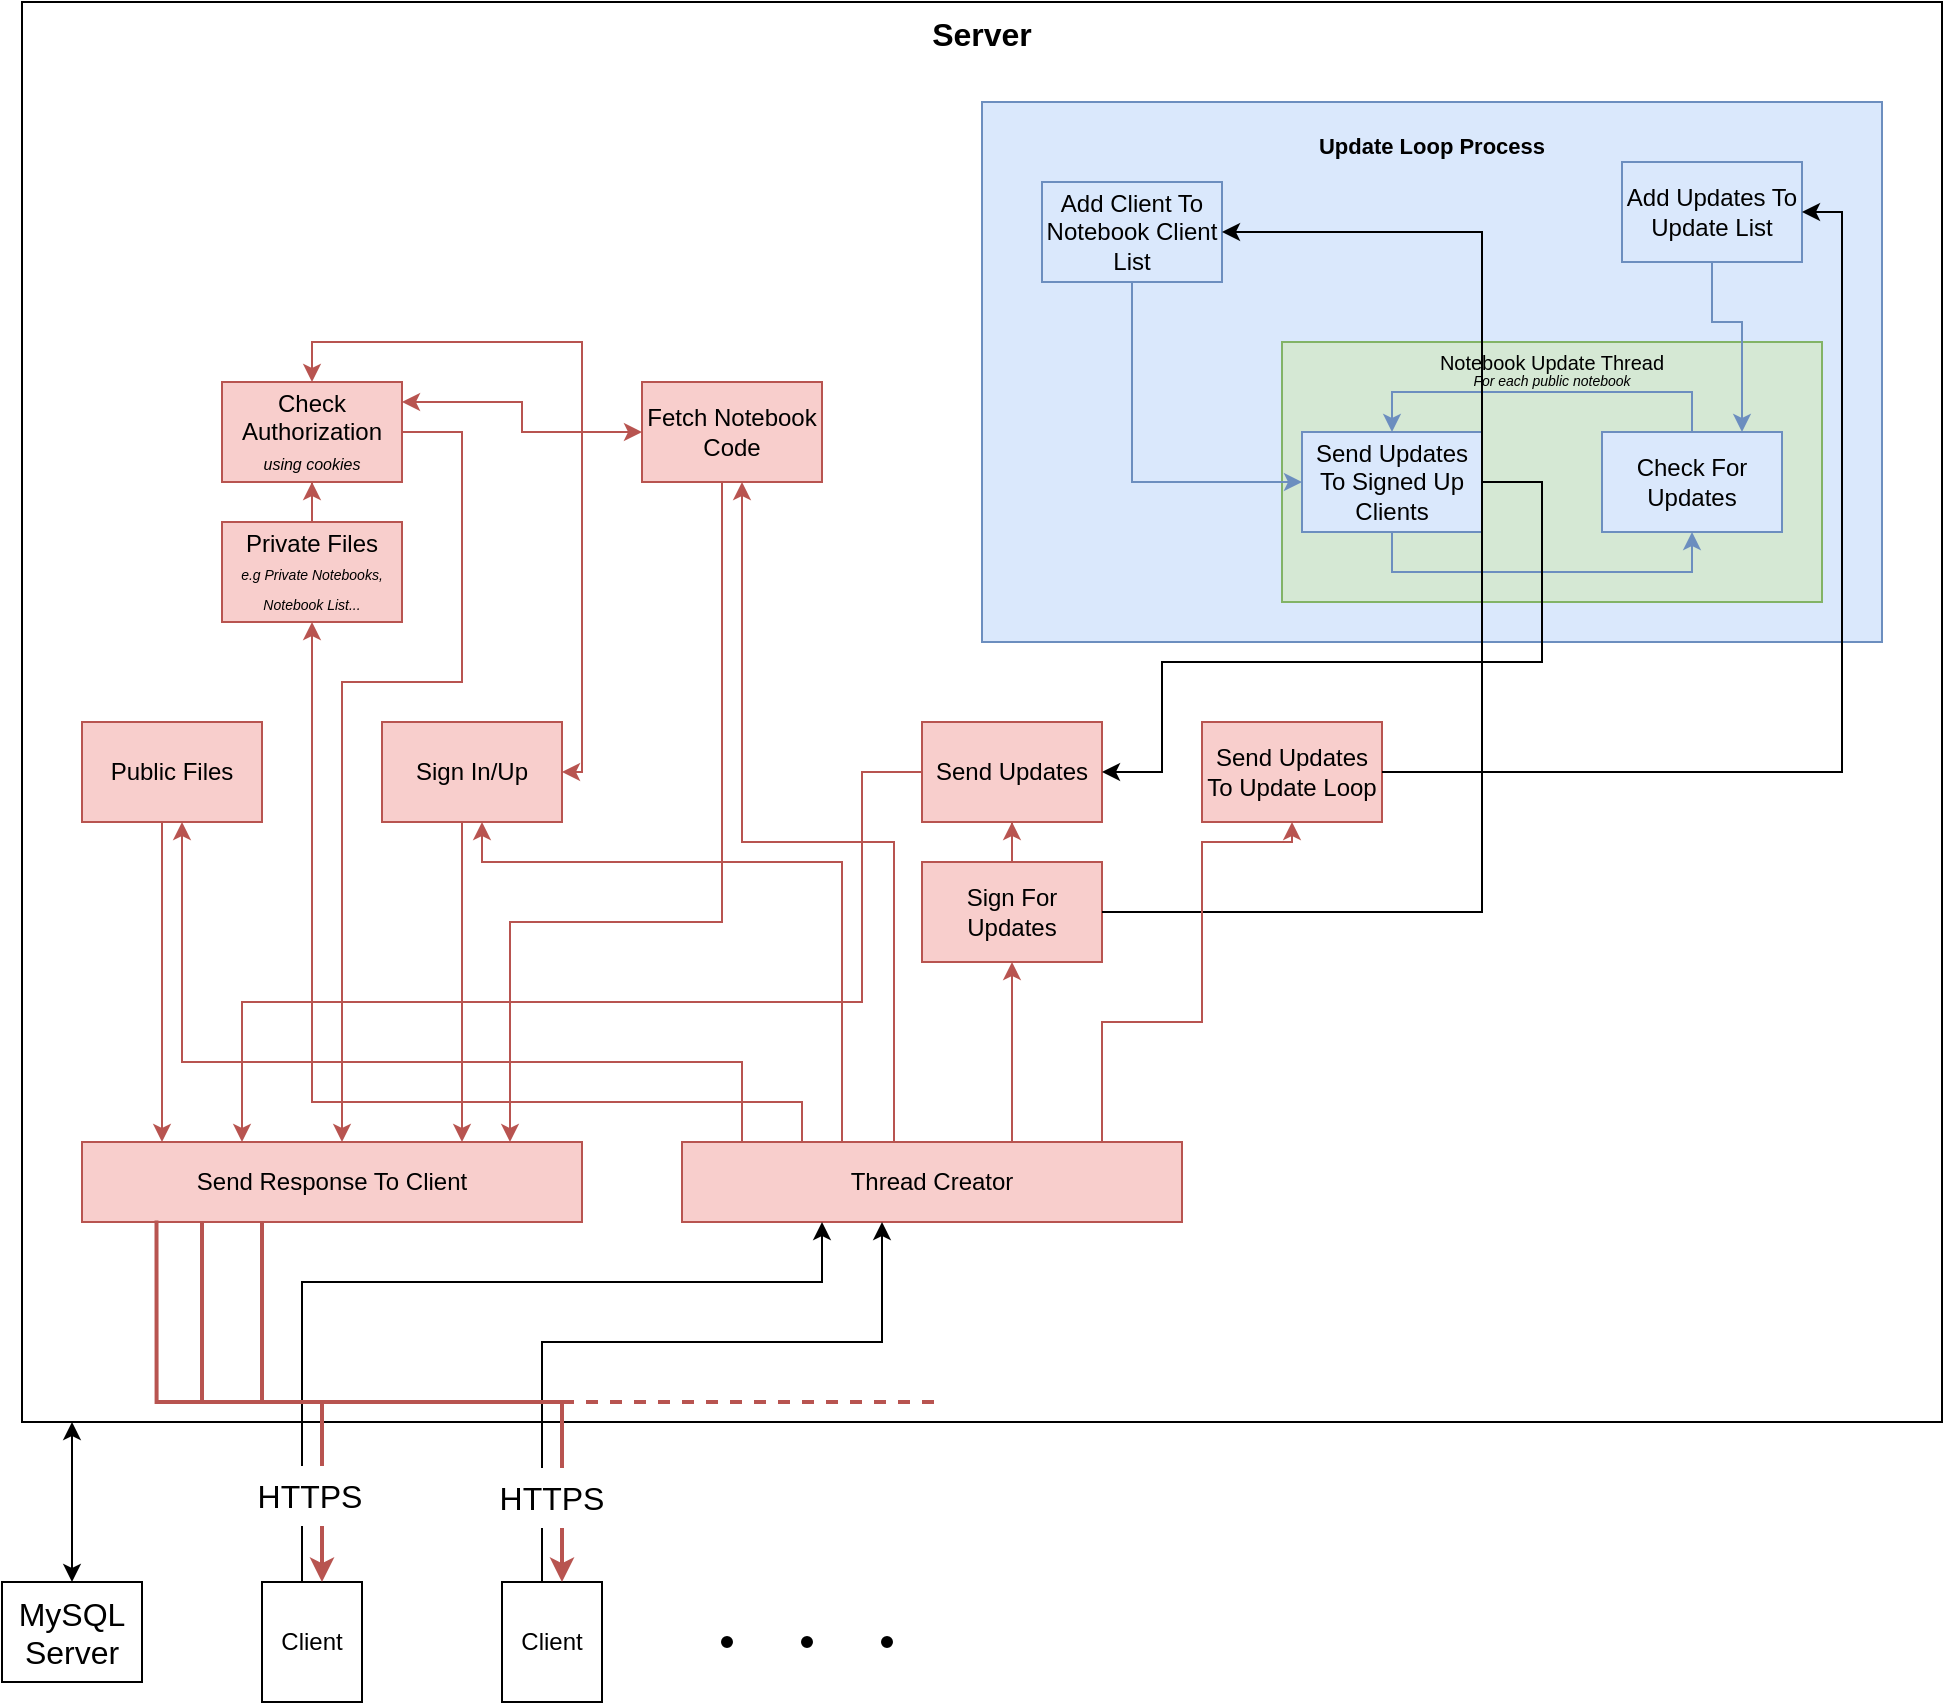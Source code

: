 <mxfile version="18.0.4" type="device" pages="4"><diagram id="Lxhd_D4wM_8DMqZc34gK" name="Main Diagram"><mxGraphModel dx="1422" dy="1862" grid="1" gridSize="10" guides="1" tooltips="1" connect="1" arrows="1" fold="1" page="1" pageScale="1" pageWidth="850" pageHeight="1100" math="0" shadow="0"><root><mxCell id="0"/><mxCell id="1" parent="0"/><mxCell id="CVxLGkxYZ4HPC-WI7mvg-77" value="&lt;font size=&quot;1&quot;&gt;&lt;b style=&quot;font-size: 16px&quot;&gt;Server&lt;/b&gt;&lt;/font&gt;" style="rounded=0;whiteSpace=wrap;html=1;fontSize=7;verticalAlign=top;" parent="1" vertex="1"><mxGeometry x="70" y="-290" width="960" height="710" as="geometry"/></mxCell><mxCell id="CVxLGkxYZ4HPC-WI7mvg-1" value="Send Response To Client" style="whiteSpace=wrap;html=1;fillColor=#f8cecc;strokeColor=#b85450;" parent="1" vertex="1"><mxGeometry x="100" y="280" width="250" height="40" as="geometry"/></mxCell><mxCell id="CVxLGkxYZ4HPC-WI7mvg-51" style="edgeStyle=orthogonalEdgeStyle;rounded=0;orthogonalLoop=1;jettySize=auto;html=1;fontSize=11;startArrow=none;startFill=0;endArrow=classic;endFill=1;fillColor=#f8cecc;strokeColor=#b85450;" parent="1" source="CVxLGkxYZ4HPC-WI7mvg-24" target="CVxLGkxYZ4HPC-WI7mvg-1" edge="1"><mxGeometry relative="1" as="geometry"><Array as="points"><mxPoint x="140" y="200"/><mxPoint x="140" y="200"/></Array></mxGeometry></mxCell><mxCell id="CVxLGkxYZ4HPC-WI7mvg-24" value="Public Files" style="whiteSpace=wrap;html=1;fillColor=#f8cecc;strokeColor=#b85450;" parent="1" vertex="1"><mxGeometry x="100" y="70" width="90" height="50" as="geometry"/></mxCell><mxCell id="CVxLGkxYZ4HPC-WI7mvg-28" style="edgeStyle=orthogonalEdgeStyle;rounded=0;orthogonalLoop=1;jettySize=auto;html=1;startArrow=none;startFill=0;endArrow=classic;endFill=1;fillColor=#f8cecc;strokeColor=#b85450;" parent="1" source="CVxLGkxYZ4HPC-WI7mvg-27" target="CVxLGkxYZ4HPC-WI7mvg-1" edge="1"><mxGeometry relative="1" as="geometry"><mxPoint x="284.51" y="237.6" as="targetPoint"/><Array as="points"><mxPoint x="290" y="140"/><mxPoint x="290" y="140"/></Array></mxGeometry></mxCell><mxCell id="CVxLGkxYZ4HPC-WI7mvg-68" style="edgeStyle=orthogonalEdgeStyle;rounded=0;orthogonalLoop=1;jettySize=auto;html=1;entryX=0.5;entryY=0;entryDx=0;entryDy=0;fontSize=7;startArrow=classic;startFill=1;endArrow=classic;endFill=1;fillColor=#f8cecc;strokeColor=#b85450;" parent="1" source="CVxLGkxYZ4HPC-WI7mvg-27" target="CVxLGkxYZ4HPC-WI7mvg-60" edge="1"><mxGeometry relative="1" as="geometry"><Array as="points"><mxPoint x="350" y="95"/><mxPoint x="350" y="-120"/><mxPoint x="215" y="-120"/></Array></mxGeometry></mxCell><mxCell id="CVxLGkxYZ4HPC-WI7mvg-96" style="edgeStyle=orthogonalEdgeStyle;rounded=0;orthogonalLoop=1;jettySize=auto;html=1;fontSize=16;startArrow=classic;startFill=1;endArrow=none;endFill=0;fillColor=#f8cecc;strokeColor=#b85450;" parent="1" source="CVxLGkxYZ4HPC-WI7mvg-27" target="CVxLGkxYZ4HPC-WI7mvg-90" edge="1"><mxGeometry relative="1" as="geometry"><Array as="points"><mxPoint x="300" y="140"/><mxPoint x="480" y="140"/></Array></mxGeometry></mxCell><mxCell id="CVxLGkxYZ4HPC-WI7mvg-27" value="Sign In/Up" style="whiteSpace=wrap;html=1;fillColor=#f8cecc;strokeColor=#b85450;" parent="1" vertex="1"><mxGeometry x="250" y="70" width="90" height="50" as="geometry"/></mxCell><mxCell id="CVxLGkxYZ4HPC-WI7mvg-30" style="edgeStyle=orthogonalEdgeStyle;rounded=0;orthogonalLoop=1;jettySize=auto;html=1;startArrow=none;startFill=0;endArrow=classic;endFill=1;fillColor=#f8cecc;strokeColor=#b85450;" parent="1" source="CVxLGkxYZ4HPC-WI7mvg-29" target="CVxLGkxYZ4HPC-WI7mvg-1" edge="1"><mxGeometry relative="1" as="geometry"><mxPoint x="320" y="240" as="targetPoint"/><Array as="points"><mxPoint x="420" y="170"/><mxPoint x="314" y="170"/></Array></mxGeometry></mxCell><mxCell id="CVxLGkxYZ4HPC-WI7mvg-95" style="edgeStyle=orthogonalEdgeStyle;rounded=0;orthogonalLoop=1;jettySize=auto;html=1;fontSize=16;startArrow=classic;startFill=1;endArrow=none;endFill=0;fillColor=#f8cecc;strokeColor=#b85450;" parent="1" source="CVxLGkxYZ4HPC-WI7mvg-29" target="CVxLGkxYZ4HPC-WI7mvg-90" edge="1"><mxGeometry relative="1" as="geometry"><Array as="points"><mxPoint x="430" y="130"/><mxPoint x="506" y="130"/></Array></mxGeometry></mxCell><mxCell id="CVxLGkxYZ4HPC-WI7mvg-29" value="Fetch Notebook Code" style="whiteSpace=wrap;html=1;fillColor=#f8cecc;strokeColor=#b85450;" parent="1" vertex="1"><mxGeometry x="380" y="-100" width="90" height="50" as="geometry"/></mxCell><mxCell id="CVxLGkxYZ4HPC-WI7mvg-32" style="edgeStyle=orthogonalEdgeStyle;rounded=0;orthogonalLoop=1;jettySize=auto;html=1;startArrow=classic;startFill=1;endArrow=none;endFill=0;fillColor=#f8cecc;strokeColor=#b85450;" parent="1" source="CVxLGkxYZ4HPC-WI7mvg-31" target="CVxLGkxYZ4HPC-WI7mvg-90" edge="1"><mxGeometry relative="1" as="geometry"><mxPoint x="370" y="319" as="targetPoint"/><Array as="points"><mxPoint x="565" y="260"/><mxPoint x="565" y="260"/></Array></mxGeometry></mxCell><mxCell id="CVxLGkxYZ4HPC-WI7mvg-53" style="edgeStyle=orthogonalEdgeStyle;rounded=0;orthogonalLoop=1;jettySize=auto;html=1;entryX=0.5;entryY=1;entryDx=0;entryDy=0;fontSize=11;startArrow=none;startFill=0;endArrow=classic;endFill=1;fillColor=#f8cecc;strokeColor=#b85450;" parent="1" source="CVxLGkxYZ4HPC-WI7mvg-31" target="CVxLGkxYZ4HPC-WI7mvg-52" edge="1"><mxGeometry relative="1" as="geometry"/></mxCell><mxCell id="CVxLGkxYZ4HPC-WI7mvg-31" value="Sign For Updates" style="whiteSpace=wrap;html=1;strokeColor=#b85450;fillColor=#f8cecc;" parent="1" vertex="1"><mxGeometry x="520" y="140" width="90" height="50" as="geometry"/></mxCell><mxCell id="CVxLGkxYZ4HPC-WI7mvg-43" value="Send Updates To Update Loop" style="whiteSpace=wrap;html=1;fillColor=#f8cecc;strokeColor=#b85450;" parent="1" vertex="1"><mxGeometry x="660" y="70" width="90" height="50" as="geometry"/></mxCell><mxCell id="CVxLGkxYZ4HPC-WI7mvg-55" style="edgeStyle=orthogonalEdgeStyle;rounded=0;orthogonalLoop=1;jettySize=auto;html=1;fontSize=11;startArrow=none;startFill=0;endArrow=classic;endFill=1;fillColor=#f8cecc;strokeColor=#b85450;" parent="1" source="CVxLGkxYZ4HPC-WI7mvg-52" target="CVxLGkxYZ4HPC-WI7mvg-1" edge="1"><mxGeometry relative="1" as="geometry"><mxPoint x="350" y="322" as="targetPoint"/><Array as="points"><mxPoint x="490" y="95"/><mxPoint x="490" y="210"/><mxPoint x="180" y="210"/></Array></mxGeometry></mxCell><mxCell id="CVxLGkxYZ4HPC-WI7mvg-52" value="Send Updates" style="whiteSpace=wrap;html=1;strokeColor=#b85450;fillColor=#f8cecc;" parent="1" vertex="1"><mxGeometry x="520" y="70" width="90" height="50" as="geometry"/></mxCell><mxCell id="CVxLGkxYZ4HPC-WI7mvg-61" style="edgeStyle=orthogonalEdgeStyle;rounded=0;orthogonalLoop=1;jettySize=auto;html=1;entryX=0.5;entryY=1;entryDx=0;entryDy=0;fontSize=11;startArrow=none;startFill=0;endArrow=classic;endFill=1;fillColor=#f8cecc;strokeColor=#b85450;" parent="1" source="CVxLGkxYZ4HPC-WI7mvg-56" target="CVxLGkxYZ4HPC-WI7mvg-60" edge="1"><mxGeometry relative="1" as="geometry"/></mxCell><mxCell id="CVxLGkxYZ4HPC-WI7mvg-56" value="Private Files&lt;br&gt;&lt;div&gt;&lt;i style=&quot;font-size: 7px ; line-height: 1.2&quot;&gt;e.g Private Notebooks, Notebook List...&lt;/i&gt;&lt;/div&gt;" style="whiteSpace=wrap;html=1;strokeColor=#b85450;fillColor=#f8cecc;" parent="1" vertex="1"><mxGeometry x="170" y="-30" width="90" height="50" as="geometry"/></mxCell><mxCell id="CVxLGkxYZ4HPC-WI7mvg-63" style="edgeStyle=orthogonalEdgeStyle;rounded=0;orthogonalLoop=1;jettySize=auto;html=1;fontSize=8;startArrow=none;startFill=0;endArrow=classic;endFill=1;fillColor=#f8cecc;strokeColor=#b85450;" parent="1" source="CVxLGkxYZ4HPC-WI7mvg-60" target="CVxLGkxYZ4HPC-WI7mvg-1" edge="1"><mxGeometry relative="1" as="geometry"><Array as="points"><mxPoint x="290" y="-75"/><mxPoint x="290" y="50"/><mxPoint x="230" y="50"/></Array></mxGeometry></mxCell><mxCell id="CVxLGkxYZ4HPC-WI7mvg-60" value="Check Authorization&lt;br&gt;&lt;font style=&quot;font-size: 8px&quot;&gt;&lt;i&gt;using cookies&lt;/i&gt;&lt;/font&gt;" style="whiteSpace=wrap;html=1;strokeColor=#b85450;fillColor=#f8cecc;" parent="1" vertex="1"><mxGeometry x="170" y="-100" width="90" height="50" as="geometry"/></mxCell><mxCell id="CVxLGkxYZ4HPC-WI7mvg-79" value="" style="group;fillColor=default;" parent="1" vertex="1" connectable="0"><mxGeometry x="550" y="-240" width="450" height="270" as="geometry"/></mxCell><mxCell id="CVxLGkxYZ4HPC-WI7mvg-47" value="&lt;h2 style=&quot;font-size: 11px;&quot;&gt;Update Loop Process&lt;/h2&gt;" style="whiteSpace=wrap;html=1;strokeColor=#6c8ebf;fillColor=#dae8fc;horizontal=1;verticalAlign=top;fontSize=11;" parent="CVxLGkxYZ4HPC-WI7mvg-79" vertex="1"><mxGeometry width="450" height="270" as="geometry"/></mxCell><mxCell id="CVxLGkxYZ4HPC-WI7mvg-71" value="Add Updates To Update List" style="whiteSpace=wrap;html=1;fillColor=#dae8fc;strokeColor=#6c8ebf;" parent="CVxLGkxYZ4HPC-WI7mvg-79" vertex="1"><mxGeometry x="320" y="30" width="90" height="50" as="geometry"/></mxCell><mxCell id="CVxLGkxYZ4HPC-WI7mvg-74" value="" style="group" parent="CVxLGkxYZ4HPC-WI7mvg-79" vertex="1" connectable="0"><mxGeometry x="150" y="120" width="270" height="130" as="geometry"/></mxCell><mxCell id="CVxLGkxYZ4HPC-WI7mvg-72" value="&lt;font style=&quot;line-height: 0.8&quot;&gt;&lt;font size=&quot;1&quot;&gt;Notebook Update Thread&lt;/font&gt;&lt;br&gt;&lt;font style=&quot;font-size: 7px&quot;&gt;&lt;i&gt;For each public notebook&lt;/i&gt;&lt;/font&gt;&lt;/font&gt;" style="whiteSpace=wrap;html=1;fontSize=7;strokeColor=#82b366;fillColor=#d5e8d4;verticalAlign=top;" parent="CVxLGkxYZ4HPC-WI7mvg-74" vertex="1"><mxGeometry width="270" height="130" as="geometry"/></mxCell><mxCell id="CVxLGkxYZ4HPC-WI7mvg-35" value="Send Updates To Signed Up Clients" style="whiteSpace=wrap;html=1;fillColor=#dae8fc;strokeColor=#6c8ebf;" parent="CVxLGkxYZ4HPC-WI7mvg-74" vertex="1"><mxGeometry x="10" y="45" width="90" height="50" as="geometry"/></mxCell><mxCell id="CVxLGkxYZ4HPC-WI7mvg-40" style="edgeStyle=orthogonalEdgeStyle;rounded=0;orthogonalLoop=1;jettySize=auto;html=1;entryX=0.5;entryY=0;entryDx=0;entryDy=0;startArrow=none;startFill=0;endArrow=classic;endFill=1;fillColor=#dae8fc;strokeColor=#6c8ebf;" parent="CVxLGkxYZ4HPC-WI7mvg-74" source="CVxLGkxYZ4HPC-WI7mvg-38" target="CVxLGkxYZ4HPC-WI7mvg-35" edge="1"><mxGeometry relative="1" as="geometry"><Array as="points"><mxPoint x="205" y="25"/><mxPoint x="55" y="25"/></Array></mxGeometry></mxCell><mxCell id="CVxLGkxYZ4HPC-WI7mvg-38" value="Check For Updates" style="whiteSpace=wrap;html=1;fillColor=#dae8fc;strokeColor=#6c8ebf;" parent="CVxLGkxYZ4HPC-WI7mvg-74" vertex="1"><mxGeometry x="160" y="45" width="90" height="50" as="geometry"/></mxCell><mxCell id="CVxLGkxYZ4HPC-WI7mvg-39" style="edgeStyle=orthogonalEdgeStyle;rounded=0;orthogonalLoop=1;jettySize=auto;html=1;entryX=0.5;entryY=1;entryDx=0;entryDy=0;startArrow=none;startFill=0;endArrow=classic;endFill=1;fillColor=#dae8fc;strokeColor=#6c8ebf;" parent="CVxLGkxYZ4HPC-WI7mvg-74" source="CVxLGkxYZ4HPC-WI7mvg-35" target="CVxLGkxYZ4HPC-WI7mvg-38" edge="1"><mxGeometry relative="1" as="geometry"><Array as="points"><mxPoint x="55" y="115"/><mxPoint x="205" y="115"/></Array></mxGeometry></mxCell><mxCell id="CVxLGkxYZ4HPC-WI7mvg-73" style="edgeStyle=orthogonalEdgeStyle;rounded=0;orthogonalLoop=1;jettySize=auto;html=1;fontSize=7;startArrow=none;startFill=0;endArrow=classic;endFill=1;fillColor=#dae8fc;strokeColor=#6c8ebf;" parent="CVxLGkxYZ4HPC-WI7mvg-79" source="CVxLGkxYZ4HPC-WI7mvg-71" target="CVxLGkxYZ4HPC-WI7mvg-38" edge="1"><mxGeometry relative="1" as="geometry"><Array as="points"><mxPoint x="365" y="110"/><mxPoint x="380" y="110"/></Array></mxGeometry></mxCell><mxCell id="CVxLGkxYZ4HPC-WI7mvg-76" style="edgeStyle=orthogonalEdgeStyle;rounded=0;orthogonalLoop=1;jettySize=auto;html=1;entryX=0;entryY=0.5;entryDx=0;entryDy=0;fontSize=7;startArrow=none;startFill=0;endArrow=classic;endFill=1;fillColor=#dae8fc;strokeColor=#6c8ebf;" parent="CVxLGkxYZ4HPC-WI7mvg-79" source="CVxLGkxYZ4HPC-WI7mvg-75" target="CVxLGkxYZ4HPC-WI7mvg-35" edge="1"><mxGeometry relative="1" as="geometry"><Array as="points"><mxPoint x="75" y="190"/></Array></mxGeometry></mxCell><mxCell id="CVxLGkxYZ4HPC-WI7mvg-75" value="Add Client To Notebook Client List" style="whiteSpace=wrap;html=1;fillColor=#dae8fc;strokeColor=#6c8ebf;" parent="CVxLGkxYZ4HPC-WI7mvg-79" vertex="1"><mxGeometry x="30" y="40" width="90" height="50" as="geometry"/></mxCell><mxCell id="CVxLGkxYZ4HPC-WI7mvg-49" style="edgeStyle=orthogonalEdgeStyle;rounded=0;orthogonalLoop=1;jettySize=auto;html=1;startArrow=none;startFill=0;endArrow=classic;endFill=1;" parent="1" source="CVxLGkxYZ4HPC-WI7mvg-43" target="CVxLGkxYZ4HPC-WI7mvg-71" edge="1"><mxGeometry relative="1" as="geometry"><Array as="points"><mxPoint x="980" y="95"/><mxPoint x="980" y="-185"/></Array></mxGeometry></mxCell><mxCell id="CVxLGkxYZ4HPC-WI7mvg-48" style="edgeStyle=orthogonalEdgeStyle;rounded=0;orthogonalLoop=1;jettySize=auto;html=1;startArrow=none;startFill=0;endArrow=classic;endFill=1;" parent="1" source="CVxLGkxYZ4HPC-WI7mvg-31" target="CVxLGkxYZ4HPC-WI7mvg-75" edge="1"><mxGeometry relative="1" as="geometry"><mxPoint x="660" y="290" as="targetPoint"/><Array as="points"><mxPoint x="800" y="165"/></Array></mxGeometry></mxCell><mxCell id="CVxLGkxYZ4HPC-WI7mvg-69" style="edgeStyle=orthogonalEdgeStyle;rounded=0;orthogonalLoop=1;jettySize=auto;html=1;entryX=1;entryY=0.5;entryDx=0;entryDy=0;fontSize=7;startArrow=none;startFill=0;endArrow=classic;endFill=1;" parent="1" source="CVxLGkxYZ4HPC-WI7mvg-35" target="CVxLGkxYZ4HPC-WI7mvg-52" edge="1"><mxGeometry relative="1" as="geometry"><Array as="points"><mxPoint x="830" y="-50"/><mxPoint x="830" y="40"/><mxPoint x="640" y="40"/><mxPoint x="640" y="95"/></Array></mxGeometry></mxCell><mxCell id="CVxLGkxYZ4HPC-WI7mvg-83" value="" style="group" parent="1" vertex="1" connectable="0"><mxGeometry x="190" y="500" width="315" height="60" as="geometry"/></mxCell><mxCell id="CVxLGkxYZ4HPC-WI7mvg-5" value="Client" style="whiteSpace=wrap;html=1;" parent="CVxLGkxYZ4HPC-WI7mvg-83" vertex="1"><mxGeometry width="50" height="60" as="geometry"/></mxCell><mxCell id="CVxLGkxYZ4HPC-WI7mvg-8" value="Client" style="whiteSpace=wrap;html=1;" parent="CVxLGkxYZ4HPC-WI7mvg-83" vertex="1"><mxGeometry x="120" width="50" height="60" as="geometry"/></mxCell><mxCell id="CVxLGkxYZ4HPC-WI7mvg-10" value="" style="ellipse;whiteSpace=wrap;html=1;fillColor=#000000;" parent="CVxLGkxYZ4HPC-WI7mvg-83" vertex="1"><mxGeometry x="230" y="27.5" width="5" height="5" as="geometry"/></mxCell><mxCell id="CVxLGkxYZ4HPC-WI7mvg-11" value="" style="ellipse;whiteSpace=wrap;html=1;fillColor=#000000;" parent="CVxLGkxYZ4HPC-WI7mvg-83" vertex="1"><mxGeometry x="270" y="27.5" width="5" height="5" as="geometry"/></mxCell><mxCell id="CVxLGkxYZ4HPC-WI7mvg-12" value="" style="ellipse;whiteSpace=wrap;html=1;fillColor=#000000;" parent="CVxLGkxYZ4HPC-WI7mvg-83" vertex="1"><mxGeometry x="310" y="27.5" width="5" height="5" as="geometry"/></mxCell><mxCell id="CVxLGkxYZ4HPC-WI7mvg-88" style="edgeStyle=orthogonalEdgeStyle;rounded=0;orthogonalLoop=1;jettySize=auto;html=1;fontSize=16;startArrow=classic;startFill=1;endArrow=classic;endFill=1;fillColor=#f8cecc;strokeColor=#b85450;" parent="1" source="CVxLGkxYZ4HPC-WI7mvg-29" target="CVxLGkxYZ4HPC-WI7mvg-60" edge="1"><mxGeometry relative="1" as="geometry"><Array as="points"><mxPoint x="320" y="-75"/><mxPoint x="320" y="-90"/></Array></mxGeometry></mxCell><mxCell id="CVxLGkxYZ4HPC-WI7mvg-97" style="edgeStyle=orthogonalEdgeStyle;rounded=0;orthogonalLoop=1;jettySize=auto;html=1;entryX=0.5;entryY=1;entryDx=0;entryDy=0;fontSize=16;startArrow=none;startFill=0;endArrow=classic;endFill=1;fillColor=#f8cecc;strokeColor=#b85450;" parent="1" source="CVxLGkxYZ4HPC-WI7mvg-90" target="CVxLGkxYZ4HPC-WI7mvg-56" edge="1"><mxGeometry relative="1" as="geometry"><Array as="points"><mxPoint x="460" y="260"/><mxPoint x="215" y="260"/></Array></mxGeometry></mxCell><mxCell id="CVxLGkxYZ4HPC-WI7mvg-102" style="edgeStyle=orthogonalEdgeStyle;rounded=0;orthogonalLoop=1;jettySize=auto;html=1;fontSize=16;startArrow=none;startFill=0;endArrow=classic;endFill=1;strokeWidth=1;strokeColor=#b85450;fillColor=#f8cecc;" parent="1" source="CVxLGkxYZ4HPC-WI7mvg-90" target="CVxLGkxYZ4HPC-WI7mvg-24" edge="1"><mxGeometry relative="1" as="geometry"><Array as="points"><mxPoint x="430" y="240"/><mxPoint x="150" y="240"/></Array></mxGeometry></mxCell><mxCell id="CVxLGkxYZ4HPC-WI7mvg-90" value="Thread Creator" style="whiteSpace=wrap;html=1;fillColor=#f8cecc;strokeColor=#b85450;" parent="1" vertex="1"><mxGeometry x="400" y="280" width="250" height="40" as="geometry"/></mxCell><mxCell id="CVxLGkxYZ4HPC-WI7mvg-91" style="edgeStyle=orthogonalEdgeStyle;rounded=0;orthogonalLoop=1;jettySize=auto;html=1;fontSize=16;startArrow=none;startFill=0;endArrow=classic;endFill=1;" parent="1" source="CVxLGkxYZ4HPC-WI7mvg-8" target="CVxLGkxYZ4HPC-WI7mvg-90" edge="1"><mxGeometry relative="1" as="geometry"><Array as="points"><mxPoint x="330" y="380"/><mxPoint x="500" y="380"/></Array></mxGeometry></mxCell><mxCell id="CVxLGkxYZ4HPC-WI7mvg-92" style="edgeStyle=orthogonalEdgeStyle;rounded=0;orthogonalLoop=1;jettySize=auto;html=1;fontSize=16;startArrow=none;startFill=0;endArrow=classic;endFill=1;" parent="1" source="CVxLGkxYZ4HPC-WI7mvg-5" target="CVxLGkxYZ4HPC-WI7mvg-90" edge="1"><mxGeometry relative="1" as="geometry"><Array as="points"><mxPoint x="210" y="350"/><mxPoint x="470" y="350"/></Array></mxGeometry></mxCell><mxCell id="CVxLGkxYZ4HPC-WI7mvg-93" style="edgeStyle=orthogonalEdgeStyle;rounded=0;orthogonalLoop=1;jettySize=auto;html=1;entryX=0.149;entryY=0.982;entryDx=0;entryDy=0;entryPerimeter=0;fontSize=16;startArrow=classic;startFill=1;endArrow=none;endFill=0;fillColor=#f8cecc;strokeColor=#b85450;strokeWidth=2;" parent="1" source="CVxLGkxYZ4HPC-WI7mvg-5" target="CVxLGkxYZ4HPC-WI7mvg-1" edge="1"><mxGeometry relative="1" as="geometry"><Array as="points"><mxPoint x="220" y="410"/><mxPoint x="137" y="410"/></Array></mxGeometry></mxCell><mxCell id="CVxLGkxYZ4HPC-WI7mvg-94" style="edgeStyle=orthogonalEdgeStyle;rounded=0;orthogonalLoop=1;jettySize=auto;html=1;fontSize=16;startArrow=classic;startFill=1;endArrow=none;endFill=0;fillColor=#f8cecc;strokeColor=#b85450;strokeWidth=2;" parent="1" source="CVxLGkxYZ4HPC-WI7mvg-8" target="CVxLGkxYZ4HPC-WI7mvg-1" edge="1"><mxGeometry relative="1" as="geometry"><Array as="points"><mxPoint x="340" y="410"/><mxPoint x="160" y="410"/></Array></mxGeometry></mxCell><mxCell id="CVxLGkxYZ4HPC-WI7mvg-44" style="edgeStyle=orthogonalEdgeStyle;rounded=0;orthogonalLoop=1;jettySize=auto;html=1;entryX=0.5;entryY=1;entryDx=0;entryDy=0;startArrow=none;startFill=0;endArrow=classic;endFill=1;fillColor=#f8cecc;strokeColor=#b85450;" parent="1" source="CVxLGkxYZ4HPC-WI7mvg-90" target="CVxLGkxYZ4HPC-WI7mvg-43" edge="1"><mxGeometry relative="1" as="geometry"><Array as="points"><mxPoint x="610" y="220"/><mxPoint x="660" y="220"/><mxPoint x="660" y="130"/><mxPoint x="705" y="130"/></Array></mxGeometry></mxCell><mxCell id="CVxLGkxYZ4HPC-WI7mvg-100" value="" style="group" parent="1" vertex="1" connectable="0"><mxGeometry x="190" y="410" width="280" as="geometry"/></mxCell><mxCell id="CVxLGkxYZ4HPC-WI7mvg-98" style="edgeStyle=orthogonalEdgeStyle;rounded=0;orthogonalLoop=1;jettySize=auto;html=1;fontSize=16;startArrow=none;startFill=0;endArrow=none;endFill=0;fillColor=#f8cecc;strokeColor=#b85450;dashed=1;strokeWidth=2;" parent="CVxLGkxYZ4HPC-WI7mvg-100" source="CVxLGkxYZ4HPC-WI7mvg-1" edge="1"><mxGeometry relative="1" as="geometry"><mxPoint x="336" y="5" as="targetPoint"/><Array as="points"><mxPoint/></Array></mxGeometry></mxCell><mxCell id="CVxLGkxYZ4HPC-WI7mvg-99" style="edgeStyle=orthogonalEdgeStyle;rounded=0;orthogonalLoop=1;jettySize=auto;html=1;fontSize=16;startArrow=none;startFill=0;endArrow=none;endFill=0;fillColor=#f8cecc;strokeColor=#b85450;strokeWidth=2;" parent="CVxLGkxYZ4HPC-WI7mvg-100" source="CVxLGkxYZ4HPC-WI7mvg-1" edge="1"><mxGeometry relative="1" as="geometry"><mxPoint as="targetPoint"/><Array as="points"><mxPoint/></Array></mxGeometry></mxCell><mxCell id="CVxLGkxYZ4HPC-WI7mvg-104" style="edgeStyle=orthogonalEdgeStyle;rounded=0;orthogonalLoop=1;jettySize=auto;html=1;fontSize=16;startArrow=classic;startFill=1;endArrow=classic;endFill=1;strokeColor=default;strokeWidth=1;" parent="1" source="CVxLGkxYZ4HPC-WI7mvg-103" target="CVxLGkxYZ4HPC-WI7mvg-77" edge="1"><mxGeometry relative="1" as="geometry"><Array as="points"><mxPoint x="95" y="430"/><mxPoint x="95" y="430"/></Array></mxGeometry></mxCell><mxCell id="CVxLGkxYZ4HPC-WI7mvg-103" value="MySQL Server" style="whiteSpace=wrap;html=1;fontSize=16;strokeColor=default;fillColor=default;gradientColor=none;verticalAlign=top;" parent="1" vertex="1"><mxGeometry x="60" y="500" width="70" height="50" as="geometry"/></mxCell><mxCell id="CVxLGkxYZ4HPC-WI7mvg-105" value="HTTPS" style="text;html=1;align=center;verticalAlign=middle;whiteSpace=wrap;rounded=0;fontSize=16;fillColor=default;" parent="1" vertex="1"><mxGeometry x="184" y="442" width="60" height="30" as="geometry"/></mxCell><mxCell id="CVxLGkxYZ4HPC-WI7mvg-108" value="HTTPS" style="text;html=1;align=center;verticalAlign=middle;whiteSpace=wrap;rounded=0;fontSize=16;fillColor=default;" parent="1" vertex="1"><mxGeometry x="305" y="443" width="60" height="30" as="geometry"/></mxCell></root></mxGraphModel></diagram><diagram id="_B4etskx41ttVewvnoS1" name="SQL Server"><mxGraphModel dx="1422" dy="754" grid="1" gridSize="10" guides="1" tooltips="1" connect="1" arrows="1" fold="1" page="1" pageScale="1" pageWidth="850" pageHeight="1100" math="0" shadow="0"><root><mxCell id="xgKcaxjBJ06khocauAh6-0"/><mxCell id="xgKcaxjBJ06khocauAh6-1" parent="xgKcaxjBJ06khocauAh6-0"/><mxCell id="xgKcaxjBJ06khocauAh6-2" value="&lt;b&gt;MySQL Database&lt;/b&gt;" style="rounded=0;whiteSpace=wrap;html=1;fontSize=16;strokeColor=default;fillColor=default;gradientColor=none;verticalAlign=top;" vertex="1" parent="xgKcaxjBJ06khocauAh6-1"><mxGeometry x="110" y="150" width="990" height="510" as="geometry"/></mxCell><mxCell id="xgKcaxjBJ06khocauAh6-15" value="" style="group" vertex="1" connectable="0" parent="xgKcaxjBJ06khocauAh6-1"><mxGeometry x="150" y="220" width="330" height="380" as="geometry"/></mxCell><mxCell id="xgKcaxjBJ06khocauAh6-4" value="" style="shape=internalStorage;whiteSpace=wrap;html=1;backgroundOutline=1;fontSize=16;strokeColor=default;fillColor=default;gradientColor=none;dx=60;dy=30;rounded=0;" vertex="1" parent="xgKcaxjBJ06khocauAh6-15"><mxGeometry width="330" height="380" as="geometry"/></mxCell><mxCell id="xgKcaxjBJ06khocauAh6-5" value="&lt;u&gt;&lt;b&gt;Users&lt;/b&gt;&lt;/u&gt;" style="text;html=1;strokeColor=none;fillColor=none;align=center;verticalAlign=middle;whiteSpace=wrap;rounded=0;fontSize=16;" vertex="1" parent="xgKcaxjBJ06khocauAh6-15"><mxGeometry width="60" height="30" as="geometry"/></mxCell><mxCell id="xgKcaxjBJ06khocauAh6-7" value="" style="endArrow=none;html=1;rounded=0;fontSize=16;strokeColor=default;strokeWidth=1;" edge="1" parent="xgKcaxjBJ06khocauAh6-15"><mxGeometry width="50" height="50" relative="1" as="geometry"><mxPoint x="126" y="380" as="sourcePoint"/><mxPoint x="126" as="targetPoint"/><Array as="points"/></mxGeometry></mxCell><mxCell id="xgKcaxjBJ06khocauAh6-8" value="ID" style="text;html=1;strokeColor=none;fillColor=none;align=center;verticalAlign=middle;whiteSpace=wrap;rounded=0;fontSize=16;" vertex="1" parent="xgKcaxjBJ06khocauAh6-15"><mxGeometry x="60" width="60" height="30" as="geometry"/></mxCell><mxCell id="xgKcaxjBJ06khocauAh6-9" value="Username" style="text;html=1;strokeColor=none;fillColor=none;align=center;verticalAlign=middle;whiteSpace=wrap;rounded=0;fontSize=16;" vertex="1" parent="xgKcaxjBJ06khocauAh6-15"><mxGeometry x="140" width="60" height="30" as="geometry"/></mxCell><mxCell id="xgKcaxjBJ06khocauAh6-11" style="edgeStyle=orthogonalEdgeStyle;rounded=0;orthogonalLoop=1;jettySize=auto;html=1;fontSize=16;startArrow=none;startFill=0;endArrow=none;endFill=0;strokeColor=default;strokeWidth=1;" edge="1" parent="xgKcaxjBJ06khocauAh6-15"><mxGeometry relative="1" as="geometry"><mxPoint x="220" as="sourcePoint"/><mxPoint x="220" y="380" as="targetPoint"/><Array as="points"><mxPoint x="220"/><mxPoint x="220" y="380"/></Array></mxGeometry></mxCell><mxCell id="xgKcaxjBJ06khocauAh6-12" value="Password" style="text;html=1;strokeColor=none;fillColor=none;align=center;verticalAlign=middle;whiteSpace=wrap;rounded=0;fontSize=16;" vertex="1" parent="xgKcaxjBJ06khocauAh6-15"><mxGeometry x="245" width="60" height="30" as="geometry"/></mxCell><mxCell id="xgKcaxjBJ06khocauAh6-18" style="edgeStyle=orthogonalEdgeStyle;rounded=0;orthogonalLoop=1;jettySize=auto;html=1;fontSize=16;startArrow=none;startFill=0;endArrow=none;endFill=0;strokeColor=default;strokeWidth=1;" edge="1" parent="xgKcaxjBJ06khocauAh6-15"><mxGeometry relative="1" as="geometry"><mxPoint y="70" as="sourcePoint"/><mxPoint x="330" y="70" as="targetPoint"/><Array as="points"><mxPoint y="60"/><mxPoint x="330" y="60"/></Array></mxGeometry></mxCell><mxCell id="xgKcaxjBJ06khocauAh6-19" value="1" style="text;html=1;strokeColor=none;fillColor=none;align=center;verticalAlign=middle;whiteSpace=wrap;rounded=0;fontSize=16;" vertex="1" parent="xgKcaxjBJ06khocauAh6-15"><mxGeometry x="60" y="30" width="60" height="30" as="geometry"/></mxCell><mxCell id="xgKcaxjBJ06khocauAh6-16" value="" style="shape=internalStorage;whiteSpace=wrap;html=1;backgroundOutline=1;rounded=0;fontSize=16;strokeColor=default;fillColor=default;gradientColor=none;dx=110;dy=30;" vertex="1" parent="xgKcaxjBJ06khocauAh6-1"><mxGeometry x="540" y="220" width="500" height="380" as="geometry"/></mxCell><mxCell id="xgKcaxjBJ06khocauAh6-17" value="Notebooks" style="text;html=1;strokeColor=none;fillColor=none;align=center;verticalAlign=middle;whiteSpace=wrap;rounded=0;fontSize=16;fontStyle=5" vertex="1" parent="xgKcaxjBJ06khocauAh6-1"><mxGeometry x="550" y="220" width="90" height="30" as="geometry"/></mxCell></root></mxGraphModel></diagram><diagram id="lABA2Y0ViakJVVQ3nWSt" name="Class Diagram Old"><mxGraphModel dx="813" dy="435" grid="1" gridSize="10" guides="1" tooltips="1" connect="1" arrows="1" fold="1" page="1" pageScale="1" pageWidth="850" pageHeight="1100" math="0" shadow="0"><root><mxCell id="0"/><mxCell id="1" parent="0"/><mxCell id="wdxk8h2Vng6ZeQHqdTnk-1" value="Server" style="whiteSpace=wrap;html=1;aspect=fixed;" parent="1" vertex="1"><mxGeometry x="480" y="70" width="50" height="50" as="geometry"/></mxCell><mxCell id="wdxk8h2Vng6ZeQHqdTnk-15" style="edgeStyle=orthogonalEdgeStyle;rounded=0;orthogonalLoop=1;jettySize=auto;html=1;" parent="1" source="wdxk8h2Vng6ZeQHqdTnk-8" target="wdxk8h2Vng6ZeQHqdTnk-1" edge="1"><mxGeometry relative="1" as="geometry"><Array as="points"><mxPoint x="505" y="140"/><mxPoint x="505" y="140"/></Array></mxGeometry></mxCell><mxCell id="wdxk8h2Vng6ZeQHqdTnk-8" value="SQL Class" style="whiteSpace=wrap;html=1;aspect=fixed;" parent="1" vertex="1"><mxGeometry x="480" y="160" width="50" height="50" as="geometry"/></mxCell><mxCell id="wdxk8h2Vng6ZeQHqdTnk-13" style="edgeStyle=orthogonalEdgeStyle;rounded=0;orthogonalLoop=1;jettySize=auto;html=1;" parent="1" source="wdxk8h2Vng6ZeQHqdTnk-9" target="wdxk8h2Vng6ZeQHqdTnk-1" edge="1"><mxGeometry relative="1" as="geometry"><Array as="points"><mxPoint x="265" y="140"/><mxPoint x="505" y="140"/></Array></mxGeometry></mxCell><mxCell id="wdxk8h2Vng6ZeQHqdTnk-9" value="Console&amp;nbsp; I/O Thread" style="whiteSpace=wrap;html=1;aspect=fixed;" parent="1" vertex="1"><mxGeometry x="240" y="160" width="50" height="50" as="geometry"/></mxCell><mxCell id="wdxk8h2Vng6ZeQHqdTnk-14" style="edgeStyle=orthogonalEdgeStyle;rounded=0;orthogonalLoop=1;jettySize=auto;html=1;" parent="1" source="wdxk8h2Vng6ZeQHqdTnk-10" target="wdxk8h2Vng6ZeQHqdTnk-1" edge="1"><mxGeometry relative="1" as="geometry"><Array as="points"><mxPoint x="385" y="140"/><mxPoint x="505" y="140"/></Array></mxGeometry></mxCell><mxCell id="wdxk8h2Vng6ZeQHqdTnk-10" value="Clients" style="whiteSpace=wrap;html=1;aspect=fixed;" parent="1" vertex="1"><mxGeometry x="360" y="160" width="50" height="50" as="geometry"/></mxCell><mxCell id="wdxk8h2Vng6ZeQHqdTnk-18" style="edgeStyle=orthogonalEdgeStyle;rounded=0;orthogonalLoop=1;jettySize=auto;html=1;" parent="1" source="wdxk8h2Vng6ZeQHqdTnk-17" target="wdxk8h2Vng6ZeQHqdTnk-1" edge="1"><mxGeometry relative="1" as="geometry"><Array as="points"><mxPoint x="625" y="140"/><mxPoint x="505" y="140"/></Array></mxGeometry></mxCell><mxCell id="wdxk8h2Vng6ZeQHqdTnk-19" style="edgeStyle=orthogonalEdgeStyle;rounded=0;orthogonalLoop=1;jettySize=auto;html=1;startArrow=classic;startFill=1;" parent="1" source="wdxk8h2Vng6ZeQHqdTnk-17" edge="1"><mxGeometry relative="1" as="geometry"><mxPoint x="700" y="185" as="targetPoint"/></mxGeometry></mxCell><mxCell id="wdxk8h2Vng6ZeQHqdTnk-17" value="&lt;p style=&quot;line-height: 0.8&quot;&gt;Update Queues&lt;br&gt;&lt;font style=&quot;font-size: 7px&quot;&gt;&lt;i style=&quot;line-height: 0.8&quot;&gt;Clients and changes&lt;/i&gt;&lt;/font&gt;&lt;/p&gt;" style="whiteSpace=wrap;html=1;aspect=fixed;" parent="1" vertex="1"><mxGeometry x="600" y="160" width="50" height="50" as="geometry"/></mxCell><mxCell id="wdxk8h2Vng6ZeQHqdTnk-21" value="" style="edgeStyle=orthogonalEdgeStyle;rounded=0;orthogonalLoop=1;jettySize=auto;html=1;fontSize=7;startArrow=classic;startFill=1;" parent="1" source="wdxk8h2Vng6ZeQHqdTnk-20" target="wdxk8h2Vng6ZeQHqdTnk-17" edge="1"><mxGeometry relative="1" as="geometry"/></mxCell><mxCell id="wdxk8h2Vng6ZeQHqdTnk-20" value="Update Process Loop" style="whiteSpace=wrap;html=1;aspect=fixed;" parent="1" vertex="1"><mxGeometry x="700" y="160" width="50" height="50" as="geometry"/></mxCell><mxCell id="wdxk8h2Vng6ZeQHqdTnk-24" style="edgeStyle=orthogonalEdgeStyle;rounded=0;orthogonalLoop=1;jettySize=auto;html=1;fontSize=10;startArrow=none;startFill=0;" parent="1" source="wdxk8h2Vng6ZeQHqdTnk-23" target="wdxk8h2Vng6ZeQHqdTnk-20" edge="1"><mxGeometry relative="1" as="geometry"><Array as="points"><mxPoint x="725" y="230"/><mxPoint x="725" y="230"/></Array></mxGeometry></mxCell><mxCell id="wdxk8h2Vng6ZeQHqdTnk-23" value="&lt;font style=&quot;font-size: 10px&quot;&gt;Notebooks&lt;/font&gt;" style="whiteSpace=wrap;html=1;aspect=fixed;" parent="1" vertex="1"><mxGeometry x="700" y="250" width="50" height="50" as="geometry"/></mxCell><mxCell id="wdxk8h2Vng6ZeQHqdTnk-26" style="edgeStyle=orthogonalEdgeStyle;rounded=0;orthogonalLoop=1;jettySize=auto;html=1;fontSize=10;startArrow=none;startFill=0;" parent="1" source="wdxk8h2Vng6ZeQHqdTnk-25" target="wdxk8h2Vng6ZeQHqdTnk-20" edge="1"><mxGeometry relative="1" as="geometry"><Array as="points"><mxPoint x="825" y="230"/><mxPoint x="725" y="230"/></Array></mxGeometry></mxCell><mxCell id="wdxk8h2Vng6ZeQHqdTnk-25" value="Changes" style="whiteSpace=wrap;html=1;aspect=fixed;" parent="1" vertex="1"><mxGeometry x="800" y="250" width="50" height="50" as="geometry"/></mxCell><mxCell id="wdxk8h2Vng6ZeQHqdTnk-28" style="edgeStyle=orthogonalEdgeStyle;rounded=0;orthogonalLoop=1;jettySize=auto;html=1;fontSize=10;startArrow=none;startFill=0;" parent="1" source="wdxk8h2Vng6ZeQHqdTnk-27" target="wdxk8h2Vng6ZeQHqdTnk-8" edge="1"><mxGeometry relative="1" as="geometry"/></mxCell><mxCell id="wdxk8h2Vng6ZeQHqdTnk-27" value="Database Cursor" style="whiteSpace=wrap;html=1;aspect=fixed;" parent="1" vertex="1"><mxGeometry x="480" y="250" width="50" height="50" as="geometry"/></mxCell><mxCell id="wdxk8h2Vng6ZeQHqdTnk-30" style="edgeStyle=orthogonalEdgeStyle;rounded=0;orthogonalLoop=1;jettySize=auto;html=1;fontSize=11;startArrow=none;startFill=0;" parent="1" source="wdxk8h2Vng6ZeQHqdTnk-29" target="wdxk8h2Vng6ZeQHqdTnk-8" edge="1"><mxGeometry relative="1" as="geometry"><Array as="points"><mxPoint x="615" y="230"/><mxPoint x="505" y="230"/></Array></mxGeometry></mxCell><mxCell id="wdxk8h2Vng6ZeQHqdTnk-29" value="&lt;font style=&quot;font-size: 11px&quot;&gt;Database&lt;/font&gt;" style="whiteSpace=wrap;html=1;aspect=fixed;" parent="1" vertex="1"><mxGeometry x="600" y="250" width="50" height="50" as="geometry"/></mxCell><mxCell id="wdxk8h2Vng6ZeQHqdTnk-32" style="edgeStyle=orthogonalEdgeStyle;rounded=0;orthogonalLoop=1;jettySize=auto;html=1;fontSize=11;startArrow=none;startFill=0;" parent="1" source="wdxk8h2Vng6ZeQHqdTnk-31" target="wdxk8h2Vng6ZeQHqdTnk-10" edge="1"><mxGeometry relative="1" as="geometry"/></mxCell><mxCell id="wdxk8h2Vng6ZeQHqdTnk-31" value="Client Manage Thread" style="whiteSpace=wrap;html=1;aspect=fixed;" parent="1" vertex="1"><mxGeometry x="360" y="250" width="50" height="50" as="geometry"/></mxCell><mxCell id="wdxk8h2Vng6ZeQHqdTnk-34" style="edgeStyle=orthogonalEdgeStyle;rounded=0;orthogonalLoop=1;jettySize=auto;html=1;fontSize=11;startArrow=none;startFill=0;" parent="1" source="wdxk8h2Vng6ZeQHqdTnk-33" target="wdxk8h2Vng6ZeQHqdTnk-10" edge="1"><mxGeometry relative="1" as="geometry"><Array as="points"><mxPoint x="265" y="230"/><mxPoint x="385" y="230"/></Array></mxGeometry></mxCell><mxCell id="wdxk8h2Vng6ZeQHqdTnk-33" value="Socket" style="whiteSpace=wrap;html=1;aspect=fixed;" parent="1" vertex="1"><mxGeometry x="240" y="250" width="50" height="50" as="geometry"/></mxCell></root></mxGraphModel></diagram><diagram id="jf5U__ePCY9BmWheQgcH" name="Class Diagram"><mxGraphModel dx="1422" dy="762" grid="1" gridSize="10" guides="1" tooltips="1" connect="1" arrows="1" fold="1" page="1" pageScale="1" pageWidth="850" pageHeight="1100" math="0" shadow="0"><root><mxCell id="0"/><mxCell id="1" parent="0"/><mxCell id="7UOnAEG5ISJeSk1dqjj9-23" value="Notebook is changed by&lt;br&gt;change commands" style="edgeStyle=orthogonalEdgeStyle;rounded=0;orthogonalLoop=1;jettySize=auto;html=1;endArrow=classic;endFill=1;" edge="1" parent="1" source="c4matwItkPG0l9pse3Kn-2" target="7UOnAEG5ISJeSk1dqjj9-19"><mxGeometry relative="1" as="geometry"/></mxCell><mxCell id="c4matwItkPG0l9pse3Kn-2" value="Change" style="swimlane;fontStyle=0;childLayout=stackLayout;horizontal=1;startSize=30;horizontalStack=0;resizeParent=1;resizeParentMax=0;resizeLast=0;collapsible=1;marginBottom=0;" parent="1" vertex="1"><mxGeometry x="180" y="390" width="150" height="108" as="geometry"><mxRectangle x="80" y="150" width="50" height="30" as="alternateBounds"/></mxGeometry></mxCell><mxCell id="7UOnAEG5ISJeSk1dqjj9-7" value="t: change type" style="text;strokeColor=none;fillColor=none;align=left;verticalAlign=top;spacingLeft=4;spacingRight=4;overflow=hidden;rotatable=0;points=[[0,0.5],[1,0.5]];portConstraint=eastwest;" vertex="1" parent="c4matwItkPG0l9pse3Kn-2"><mxGeometry y="30" width="150" height="26" as="geometry"/></mxCell><mxCell id="7UOnAEG5ISJeSk1dqjj9-8" value="val : value of the change" style="text;strokeColor=none;fillColor=none;align=left;verticalAlign=top;spacingLeft=4;spacingRight=4;overflow=hidden;rotatable=0;points=[[0,0.5],[1,0.5]];portConstraint=eastwest;" vertex="1" parent="c4matwItkPG0l9pse3Kn-2"><mxGeometry y="56" width="150" height="26" as="geometry"/></mxCell><mxCell id="7UOnAEG5ISJeSk1dqjj9-9" value="NotebookID: notebook id" style="text;strokeColor=none;fillColor=none;align=left;verticalAlign=top;spacingLeft=4;spacingRight=4;overflow=hidden;rotatable=0;points=[[0,0.5],[1,0.5]];portConstraint=eastwest;" vertex="1" parent="c4matwItkPG0l9pse3Kn-2"><mxGeometry y="82" width="150" height="26" as="geometry"/></mxCell><mxCell id="c4matwItkPG0l9pse3Kn-22" value="Client requests&lt;br&gt;changes&amp;nbsp;&lt;br&gt;in a notebook" style="edgeStyle=orthogonalEdgeStyle;rounded=0;orthogonalLoop=1;jettySize=auto;html=1;" parent="1" source="c4matwItkPG0l9pse3Kn-14" target="c4matwItkPG0l9pse3Kn-2" edge="1"><mxGeometry relative="1" as="geometry"><mxPoint x="340" y="457.0" as="targetPoint"/></mxGeometry></mxCell><mxCell id="7UOnAEG5ISJeSk1dqjj9-5" style="edgeStyle=orthogonalEdgeStyle;rounded=0;orthogonalLoop=1;jettySize=auto;html=1;endArrow=block;endFill=0;" edge="1" parent="1" source="c4matwItkPG0l9pse3Kn-14" target="7UOnAEG5ISJeSk1dqjj9-1"><mxGeometry relative="1" as="geometry"/></mxCell><mxCell id="7UOnAEG5ISJeSk1dqjj9-18" value="Client sends&lt;br&gt;https packets" style="edgeStyle=orthogonalEdgeStyle;rounded=0;orthogonalLoop=1;jettySize=auto;html=1;endArrow=classic;endFill=1;" edge="1" parent="1" source="c4matwItkPG0l9pse3Kn-14" target="7UOnAEG5ISJeSk1dqjj9-14"><mxGeometry relative="1" as="geometry"/></mxCell><mxCell id="c4matwItkPG0l9pse3Kn-14" value="Client" style="swimlane;fontStyle=0;childLayout=stackLayout;horizontal=1;startSize=26;fillColor=none;horizontalStack=0;resizeParent=1;resizeParentMax=0;resizeLast=0;collapsible=1;marginBottom=0;" parent="1" vertex="1"><mxGeometry x="440" y="390" width="220" height="104" as="geometry"/></mxCell><mxCell id="c4matwItkPG0l9pse3Kn-15" value="_open: is open " style="text;strokeColor=none;fillColor=none;align=left;verticalAlign=top;spacingLeft=4;spacingRight=4;overflow=hidden;rotatable=0;points=[[0,0.5],[1,0.5]];portConstraint=eastwest;" parent="c4matwItkPG0l9pse3Kn-14" vertex="1"><mxGeometry y="26" width="220" height="26" as="geometry"/></mxCell><mxCell id="c4matwItkPG0l9pse3Kn-16" value="server" style="text;strokeColor=none;fillColor=none;align=left;verticalAlign=top;spacingLeft=4;spacingRight=4;overflow=hidden;rotatable=0;points=[[0,0.5],[1,0.5]];portConstraint=eastwest;" parent="c4matwItkPG0l9pse3Kn-14" vertex="1"><mxGeometry y="52" width="220" height="26" as="geometry"/></mxCell><mxCell id="c4matwItkPG0l9pse3Kn-21" value="thread: client thread inside the server" style="text;strokeColor=none;fillColor=none;align=left;verticalAlign=top;spacingLeft=4;spacingRight=4;overflow=hidden;rotatable=0;points=[[0,0.5],[1,0.5]];portConstraint=eastwest;" parent="c4matwItkPG0l9pse3Kn-14" vertex="1"><mxGeometry y="78" width="220" height="26" as="geometry"/></mxCell><mxCell id="7UOnAEG5ISJeSk1dqjj9-1" value="GeneralClient" style="swimlane;fontStyle=0;childLayout=stackLayout;horizontal=1;startSize=30;horizontalStack=0;resizeParent=1;resizeParentMax=0;resizeLast=0;collapsible=1;marginBottom=0;" vertex="1" parent="1"><mxGeometry x="455" y="260" width="190" height="90" as="geometry"/></mxCell><mxCell id="7UOnAEG5ISJeSk1dqjj9-2" value="clientStream: tls stream for the&#10;                      client socket" style="text;strokeColor=none;fillColor=none;align=left;verticalAlign=middle;spacingLeft=4;spacingRight=4;overflow=hidden;points=[[0,0.5],[1,0.5]];portConstraint=eastwest;rotatable=0;" vertex="1" parent="7UOnAEG5ISJeSk1dqjj9-1"><mxGeometry y="30" width="190" height="30" as="geometry"/></mxCell><mxCell id="7UOnAEG5ISJeSk1dqjj9-3" value="addr: client ip and port" style="text;strokeColor=none;fillColor=none;align=left;verticalAlign=middle;spacingLeft=4;spacingRight=4;overflow=hidden;points=[[0,0.5],[1,0.5]];portConstraint=eastwest;rotatable=0;" vertex="1" parent="7UOnAEG5ISJeSk1dqjj9-1"><mxGeometry y="60" width="190" height="30" as="geometry"/></mxCell><mxCell id="7UOnAEG5ISJeSk1dqjj9-10" value="Packet" style="swimlane;fontStyle=1;align=center;verticalAlign=top;childLayout=stackLayout;horizontal=1;startSize=26;horizontalStack=0;resizeParent=1;resizeParentMax=0;resizeLast=0;collapsible=1;marginBottom=0;" vertex="1" parent="1"><mxGeometry x="152.5" y="550" width="205" height="190" as="geometry"><mxRectangle x="152.5" y="550" width="70" height="26" as="alternateBounds"/></mxGeometry></mxCell><mxCell id="7UOnAEG5ISJeSk1dqjj9-11" value="Headers: HTTP packet headers" style="text;strokeColor=none;fillColor=none;align=left;verticalAlign=top;spacingLeft=4;spacingRight=4;overflow=hidden;rotatable=0;points=[[0,0.5],[1,0.5]];portConstraint=eastwest;" vertex="1" parent="7UOnAEG5ISJeSk1dqjj9-10"><mxGeometry y="26" width="205" height="26" as="geometry"/></mxCell><mxCell id="7UOnAEG5ISJeSk1dqjj9-12" value="" style="line;strokeWidth=1;fillColor=none;align=left;verticalAlign=middle;spacingTop=-1;spacingLeft=3;spacingRight=3;rotatable=0;labelPosition=right;points=[];portConstraint=eastwest;" vertex="1" parent="7UOnAEG5ISJeSk1dqjj9-10"><mxGeometry y="52" width="205" height="8" as="geometry"/></mxCell><mxCell id="7UOnAEG5ISJeSk1dqjj9-13" value="Payload: HTTP packet payload" style="text;strokeColor=none;fillColor=none;align=left;verticalAlign=top;spacingLeft=4;spacingRight=4;overflow=hidden;rotatable=0;points=[[0,0.5],[1,0.5]];portConstraint=eastwest;" vertex="1" parent="7UOnAEG5ISJeSk1dqjj9-10"><mxGeometry y="60" width="205" height="26" as="geometry"/></mxCell><mxCell id="7UOnAEG5ISJeSk1dqjj9-14" value="command: HTTP packet command" style="text;strokeColor=none;fillColor=none;align=left;verticalAlign=top;spacingLeft=4;spacingRight=4;overflow=hidden;rotatable=0;points=[[0,0.5],[1,0.5]];portConstraint=eastwest;" vertex="1" parent="7UOnAEG5ISJeSk1dqjj9-10"><mxGeometry y="86" width="205" height="26" as="geometry"/></mxCell><mxCell id="7UOnAEG5ISJeSk1dqjj9-15" value="filename: HTTP requested file" style="text;strokeColor=none;fillColor=none;align=left;verticalAlign=top;spacingLeft=4;spacingRight=4;overflow=hidden;rotatable=0;points=[[0,0.5],[1,0.5]];portConstraint=eastwest;" vertex="1" parent="7UOnAEG5ISJeSk1dqjj9-10"><mxGeometry y="112" width="205" height="26" as="geometry"/></mxCell><mxCell id="7UOnAEG5ISJeSk1dqjj9-17" value="attr: any variable data in url" style="text;strokeColor=none;fillColor=none;align=left;verticalAlign=top;spacingLeft=4;spacingRight=4;overflow=hidden;rotatable=0;points=[[0,0.5],[1,0.5]];portConstraint=eastwest;" vertex="1" parent="7UOnAEG5ISJeSk1dqjj9-10"><mxGeometry y="138" width="205" height="26" as="geometry"/></mxCell><mxCell id="7UOnAEG5ISJeSk1dqjj9-16" value="overflow: any overflow data in packet" style="text;strokeColor=none;fillColor=none;align=left;verticalAlign=top;spacingLeft=4;spacingRight=4;overflow=hidden;rotatable=0;points=[[0,0.5],[1,0.5]];portConstraint=eastwest;" vertex="1" parent="7UOnAEG5ISJeSk1dqjj9-10"><mxGeometry y="164" width="205" height="26" as="geometry"/></mxCell><mxCell id="7UOnAEG5ISJeSk1dqjj9-19" value="Notebook" style="swimlane;fontStyle=0;childLayout=stackLayout;horizontal=1;startSize=26;fillColor=none;horizontalStack=0;resizeParent=1;resizeParentMax=0;resizeLast=0;collapsible=1;marginBottom=0;" vertex="1" parent="1"><mxGeometry x="147.5" y="210" width="215" height="104" as="geometry"/></mxCell><mxCell id="7UOnAEG5ISJeSk1dqjj9-20" value="id: notebook id " style="text;strokeColor=none;fillColor=none;align=left;verticalAlign=top;spacingLeft=4;spacingRight=4;overflow=hidden;rotatable=0;points=[[0,0.5],[1,0.5]];portConstraint=eastwest;" vertex="1" parent="7UOnAEG5ISJeSk1dqjj9-19"><mxGeometry y="26" width="215" height="26" as="geometry"/></mxCell><mxCell id="7UOnAEG5ISJeSk1dqjj9-21" value="SQL: MySQL database manager class" style="text;strokeColor=none;fillColor=none;align=left;verticalAlign=top;spacingLeft=4;spacingRight=4;overflow=hidden;rotatable=0;points=[[0,0.5],[1,0.5]];portConstraint=eastwest;" vertex="1" parent="7UOnAEG5ISJeSk1dqjj9-19"><mxGeometry y="52" width="215" height="26" as="geometry"/></mxCell><mxCell id="7UOnAEG5ISJeSk1dqjj9-22" value="ClientUpdateQueue: " style="text;strokeColor=none;fillColor=none;align=left;verticalAlign=top;spacingLeft=4;spacingRight=4;overflow=hidden;rotatable=0;points=[[0,0.5],[1,0.5]];portConstraint=eastwest;" vertex="1" parent="7UOnAEG5ISJeSk1dqjj9-19"><mxGeometry y="78" width="215" height="26" as="geometry"/></mxCell><mxCell id="7UOnAEG5ISJeSk1dqjj9-28" value="Client is managed&amp;nbsp;&lt;br&gt;by the server singleton&lt;br&gt;class" style="edgeStyle=orthogonalEdgeStyle;rounded=0;orthogonalLoop=1;jettySize=auto;html=1;endArrow=classic;endFill=1;" edge="1" parent="1" source="7UOnAEG5ISJeSk1dqjj9-24" target="c4matwItkPG0l9pse3Kn-14"><mxGeometry relative="1" as="geometry"/></mxCell><mxCell id="7UOnAEG5ISJeSk1dqjj9-24" value="Server" style="swimlane;fontStyle=0;childLayout=stackLayout;horizontal=1;startSize=52;fillColor=none;horizontalStack=0;resizeParent=1;resizeParentMax=0;resizeLast=0;collapsible=1;marginBottom=0;" vertex="1" parent="1"><mxGeometry x="800" y="416" width="140" height="52" as="geometry"/></mxCell><mxCell id="7UOnAEG5ISJeSk1dqjj9-33" value="Manages the database&amp;nbsp;&lt;br&gt;for the server" style="edgeStyle=orthogonalEdgeStyle;rounded=0;orthogonalLoop=1;jettySize=auto;html=1;endArrow=classic;endFill=1;" edge="1" parent="1" source="7UOnAEG5ISJeSk1dqjj9-29" target="7UOnAEG5ISJeSk1dqjj9-19"><mxGeometry relative="1" as="geometry"/></mxCell><mxCell id="7UOnAEG5ISJeSk1dqjj9-29" value="SQLClass" style="swimlane;fontStyle=0;childLayout=stackLayout;horizontal=1;startSize=52;fillColor=none;horizontalStack=0;resizeParent=1;resizeParentMax=0;resizeLast=0;collapsible=1;marginBottom=0;" vertex="1" parent="1"><mxGeometry x="185" y="90" width="140" height="50" as="geometry"/></mxCell></root></mxGraphModel></diagram></mxfile>